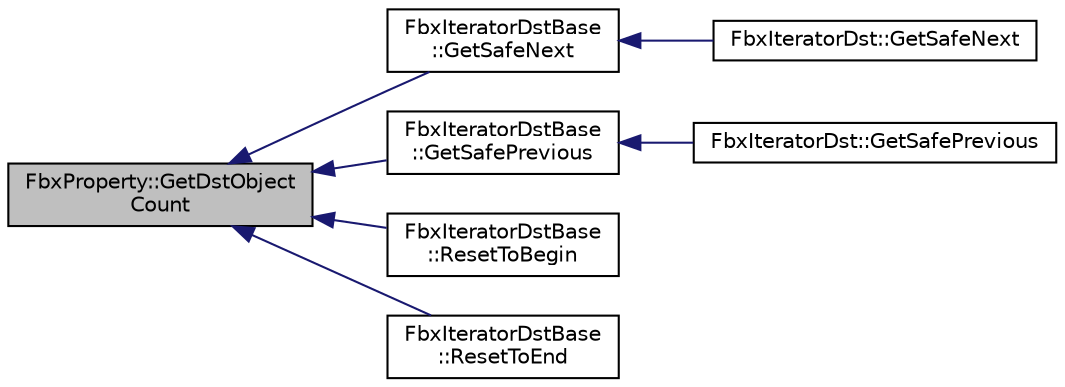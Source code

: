 digraph "FbxProperty::GetDstObjectCount"
{
  edge [fontname="Helvetica",fontsize="10",labelfontname="Helvetica",labelfontsize="10"];
  node [fontname="Helvetica",fontsize="10",shape=record];
  rankdir="LR";
  Node163 [label="FbxProperty::GetDstObject\lCount",height=0.2,width=0.4,color="black", fillcolor="grey75", style="filled", fontcolor="black"];
  Node163 -> Node164 [dir="back",color="midnightblue",fontsize="10",style="solid",fontname="Helvetica"];
  Node164 [label="FbxIteratorDstBase\l::GetSafeNext",height=0.2,width=0.4,color="black", fillcolor="white", style="filled",URL="$class_fbx_iterator_dst_base.html#a2107573dd3869f094ca35931ffc4b790"];
  Node164 -> Node165 [dir="back",color="midnightblue",fontsize="10",style="solid",fontname="Helvetica"];
  Node165 [label="FbxIteratorDst::GetSafeNext",height=0.2,width=0.4,color="black", fillcolor="white", style="filled",URL="$class_fbx_iterator_dst.html#a0db8152df8a6c4be6b35e66b6d666b24"];
  Node163 -> Node166 [dir="back",color="midnightblue",fontsize="10",style="solid",fontname="Helvetica"];
  Node166 [label="FbxIteratorDstBase\l::GetSafePrevious",height=0.2,width=0.4,color="black", fillcolor="white", style="filled",URL="$class_fbx_iterator_dst_base.html#af5526eefa90ef43e1a0daff1b8e8e3d3"];
  Node166 -> Node167 [dir="back",color="midnightblue",fontsize="10",style="solid",fontname="Helvetica"];
  Node167 [label="FbxIteratorDst::GetSafePrevious",height=0.2,width=0.4,color="black", fillcolor="white", style="filled",URL="$class_fbx_iterator_dst.html#a8ccdc9811e9315aa7d5d30ff595615ef"];
  Node163 -> Node168 [dir="back",color="midnightblue",fontsize="10",style="solid",fontname="Helvetica"];
  Node168 [label="FbxIteratorDstBase\l::ResetToBegin",height=0.2,width=0.4,color="black", fillcolor="white", style="filled",URL="$class_fbx_iterator_dst_base.html#aa732906f31b3b79c5380186d02cb7159"];
  Node163 -> Node169 [dir="back",color="midnightblue",fontsize="10",style="solid",fontname="Helvetica"];
  Node169 [label="FbxIteratorDstBase\l::ResetToEnd",height=0.2,width=0.4,color="black", fillcolor="white", style="filled",URL="$class_fbx_iterator_dst_base.html#ab742852e3955c14f6299f6104120c2d2"];
}
